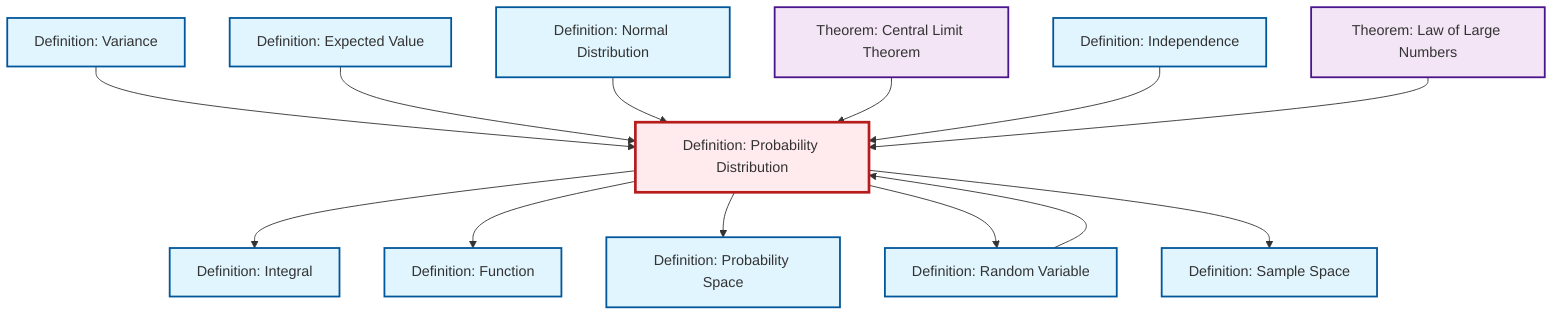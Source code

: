 graph TD
    classDef definition fill:#e1f5fe,stroke:#01579b,stroke-width:2px
    classDef theorem fill:#f3e5f5,stroke:#4a148c,stroke-width:2px
    classDef axiom fill:#fff3e0,stroke:#e65100,stroke-width:2px
    classDef example fill:#e8f5e9,stroke:#1b5e20,stroke-width:2px
    classDef current fill:#ffebee,stroke:#b71c1c,stroke-width:3px
    def-independence["Definition: Independence"]:::definition
    thm-central-limit["Theorem: Central Limit Theorem"]:::theorem
    def-probability-space["Definition: Probability Space"]:::definition
    def-expectation["Definition: Expected Value"]:::definition
    def-variance["Definition: Variance"]:::definition
    def-probability-distribution["Definition: Probability Distribution"]:::definition
    def-normal-distribution["Definition: Normal Distribution"]:::definition
    def-function["Definition: Function"]:::definition
    def-integral["Definition: Integral"]:::definition
    def-sample-space["Definition: Sample Space"]:::definition
    thm-law-of-large-numbers["Theorem: Law of Large Numbers"]:::theorem
    def-random-variable["Definition: Random Variable"]:::definition
    def-variance --> def-probability-distribution
    def-expectation --> def-probability-distribution
    def-normal-distribution --> def-probability-distribution
    def-probability-distribution --> def-integral
    def-probability-distribution --> def-function
    def-probability-distribution --> def-probability-space
    thm-central-limit --> def-probability-distribution
    def-probability-distribution --> def-random-variable
    def-independence --> def-probability-distribution
    thm-law-of-large-numbers --> def-probability-distribution
    def-probability-distribution --> def-sample-space
    def-random-variable --> def-probability-distribution
    class def-probability-distribution current